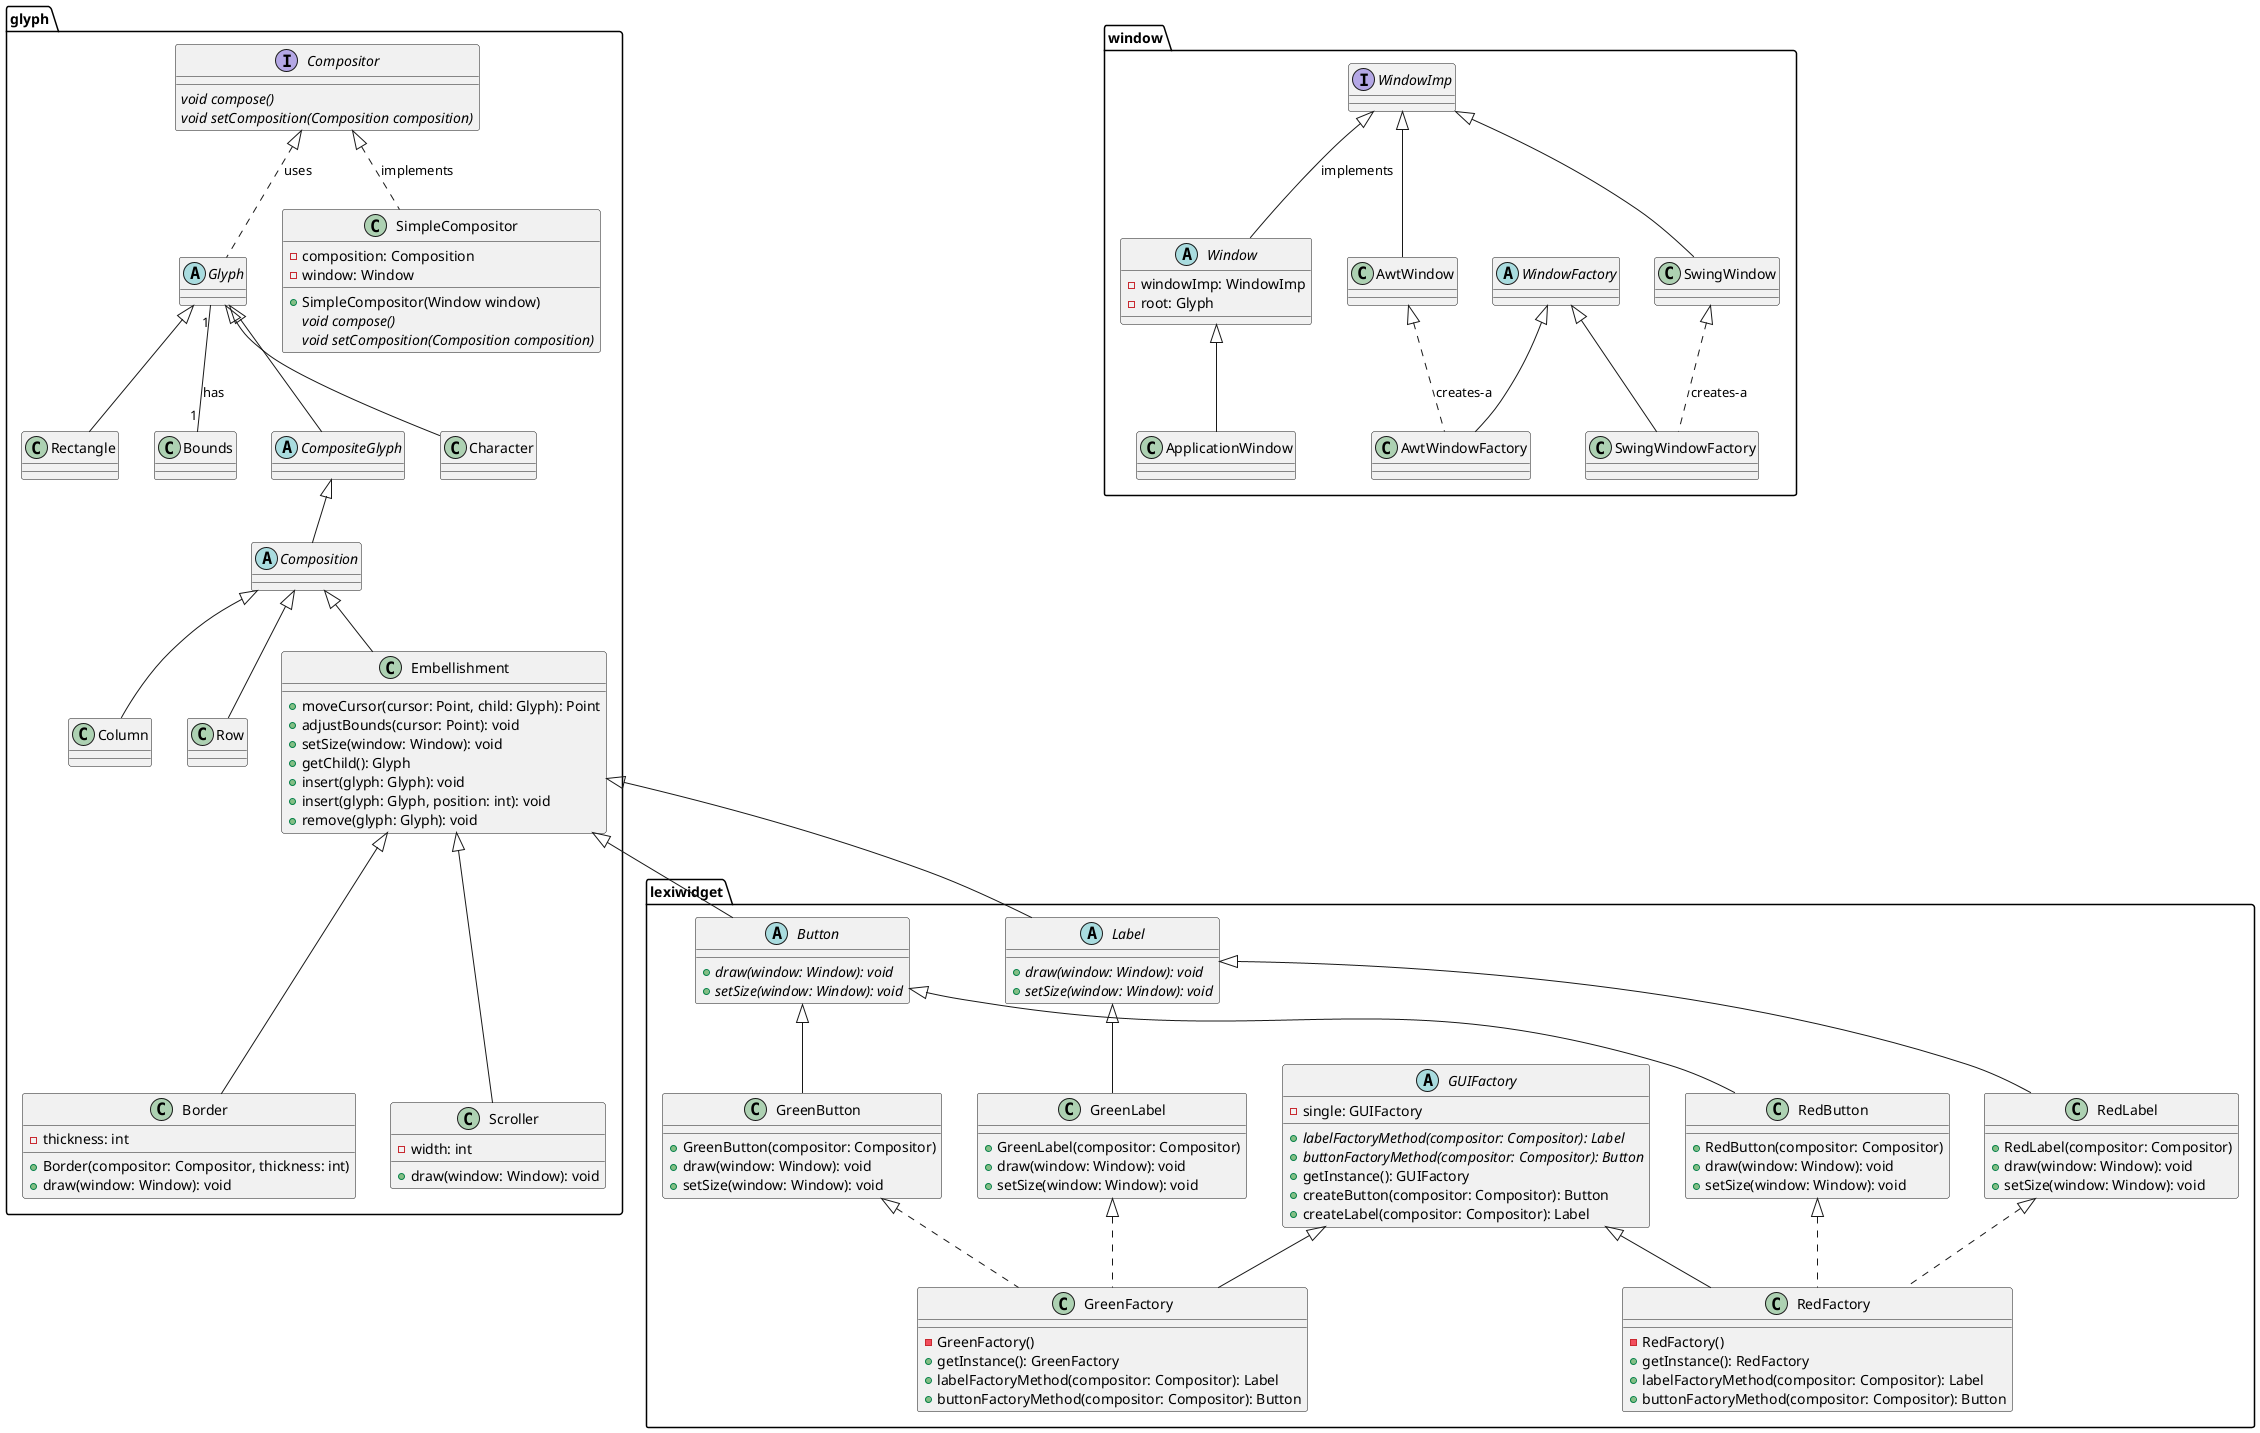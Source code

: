 
@startuml
package glyph {
  abstract class Glyph {
'    - parent: Glyph
'    - bounds: Bounds
'    + draw(Window): void
'    + setSize(Window): void
'    + setParent(Glyph): void
'    + getParent(): Glyph
'    + getBounds(): Bounds
'    + insertAtPosition(Glyph, int): void
'    + remove(Glyph): void
'    + getChild(int): Glyph
'    + compose(): void
  }
  abstract class CompositeGlyph {
'    - children: List<Glyph>
'    + getChildren(): List<Glyph>
'    + setChildren(List<Glyph>): void
'    + draw(Window): void
'    + insertAtPosition(Glyph, int): void
'    + remove(Glyph): void
'    + getChild(int): Glyph
  }


      class Column {
'          +Column(compositor: Compositor) throws OperationNotSupportedException
'          +draw(window: Window)
'          +child(position: int): Glyph
'          +setSize(window: Window)
'          +moveCursor(cursor: Point, child: Glyph): Point
'          +adjustBounds(cursor: Point)
      }



      class Row {
'          +Row(compositor: Compositor)
'          +draw(window: Window)
'          +child(position: int): Glyph
'          +setSize(window: Window)
'          +moveCursor(cursor: Point, child: Glyph): Point
'          +adjustBounds(cursor: Point)
      }




        class Character {

'            -char character
'            +Character(character: char)
'            +draw(window: Window)
'            +setSize(window: Window)
        }



        class Rectangle {

'            +Rectangle(width: int, height: int)
'            +draw(window: Window)
'            +setSize(window: Window)
        }




        abstract class Composition {
'            -Compositor compositor
'            +setCompositor(compositor: Compositor): void
'            +getCompositor(): Compositor
'            +draw(window: Window): void
'            +reformat(): void
'            +insert(glyph: Glyph, position: int): void
'            +remove(glyph: Glyph): void
'            +compose(): void
'            +adjustBounds(cursor: Point): void
'            +moveCursor(cursor: Point, child: Glyph): Point
        }

            class Bounds {
'                    - Point upperLeft
'                    - int width
'                    - int height
'                    + Bounds(Point upperLeft, int width, int height)
'                    + Point getUpperLeft()
'                    + int getWidth()
'                    + int getHeight()
'                    + void setPointDimensions(int width, int height)
                }

    interface Compositor {
        {abstract} void compose()
        {abstract} void setComposition(Composition composition)
    }

    class SimpleCompositor {
        - composition: Composition
        - window: Window

        + SimpleCompositor(Window window)
        {abstract} void compose()
        {abstract} void setComposition(Composition composition)
    }
    class Embellishment {
            + moveCursor(cursor: Point, child: Glyph): Point
            + adjustBounds(cursor: Point): void
            + setSize(window: Window): void
            + getChild(): Glyph
            + insert(glyph: Glyph): void
            + insert(glyph: Glyph, position: int): void
            + remove(glyph: Glyph): void
        }
        class Border {
                - thickness: int

                + Border(compositor: Compositor, thickness: int)
                + draw(window: Window): void
            }



        class Scroller {
            - width: int

            + draw(window: Window): void
        }



    Compositor <|.. Glyph : uses
    Composition <|-- Embellishment
    Compositor <|.. SimpleCompositor : implements
    Glyph <|-- CompositeGlyph
    CompositeGlyph <|-- Composition
    Composition <|-- Column
    Composition <|-- Row
    Glyph <|-- Character
    Glyph <|-- Rectangle
    Embellishment <|--- Border
    Embellishment <|--- Scroller
    Glyph "1" -- "1" Bounds : has

}

package window {
    abstract class Window {
            - windowImp: WindowImp
            - root: Glyph
    }

    abstract class WindowFactory {}
    class ApplicationWindow {}
    class SwingWindow {}
    class SwingWindowFactory{}
    class AwtWindowFactory{}
    interface WindowImp {}
    class AwtWindow{}


     WindowImp <|-- Window : implements
     Window <|--  ApplicationWindow
     WindowImp <|-- SwingWindow
     WindowImp <|-- AwtWindow
     SwingWindow <|.. SwingWindowFactory : creates-a
     AwtWindow <|.. AwtWindowFactory : creates-a
     WindowFactory <|-- AwtWindowFactory
     WindowFactory <|-- SwingWindowFactory

}

package lexiwidget {
    abstract class GUIFactory {
        {abstract} +labelFactoryMethod(compositor: Compositor): Label
        {abstract} +buttonFactoryMethod(compositor: Compositor): Button
        -single: GUIFactory
        +getInstance(): GUIFactory
        +createButton(compositor: Compositor): Button
        +createLabel(compositor: Compositor): Label
    }

    abstract class Button {
        {abstract} +draw(window: Window): void
        {abstract} +setSize(window: Window): void
    }

    abstract class Label {
        {abstract} +draw(window: Window): void
        {abstract} +setSize(window: Window): void
    }

    class RedFactory {
        -RedFactory()
        +getInstance(): RedFactory
        +labelFactoryMethod(compositor: Compositor): Label
        +buttonFactoryMethod(compositor: Compositor): Button
    }

    class GreenFactory {
        -GreenFactory()
        +getInstance(): GreenFactory
        +labelFactoryMethod(compositor: Compositor): Label
        +buttonFactoryMethod(compositor: Compositor): Button
    }

    class RedButton {
        +RedButton(compositor: Compositor)
        +draw(window: Window): void
        +setSize(window: Window): void
    }

    class GreenButton {
        +GreenButton(compositor: Compositor)
        +draw(window: Window): void
        +setSize(window: Window): void
    }

    class RedLabel {
        +RedLabel(compositor: Compositor)
        +draw(window: Window): void
        +setSize(window: Window): void
    }

    class GreenLabel {
        +GreenLabel(compositor: Compositor)
        +draw(window: Window): void
        +setSize(window: Window): void
    }

    GUIFactory <|-- RedFactory
    GUIFactory <|-- GreenFactory
    Embellishment <|-- Button
    Embellishment <|-- Label
    Button <|-- GreenButton
    Button <|-- RedButton
    Label <|-- RedLabel
    Label <|-- GreenLabel
    GreenButton <|.. GreenFactory
    GreenLabel <|.. GreenFactory
    RedButton <|.. RedFactory
    RedLabel <|.. RedFactory



}

'package glyph {
'    class Compositor
'}
'
'package window {
'    class Window
'}
'
'GUIFactory --> Compositor
'Button --> Window
'Label --> Window
@enduml

